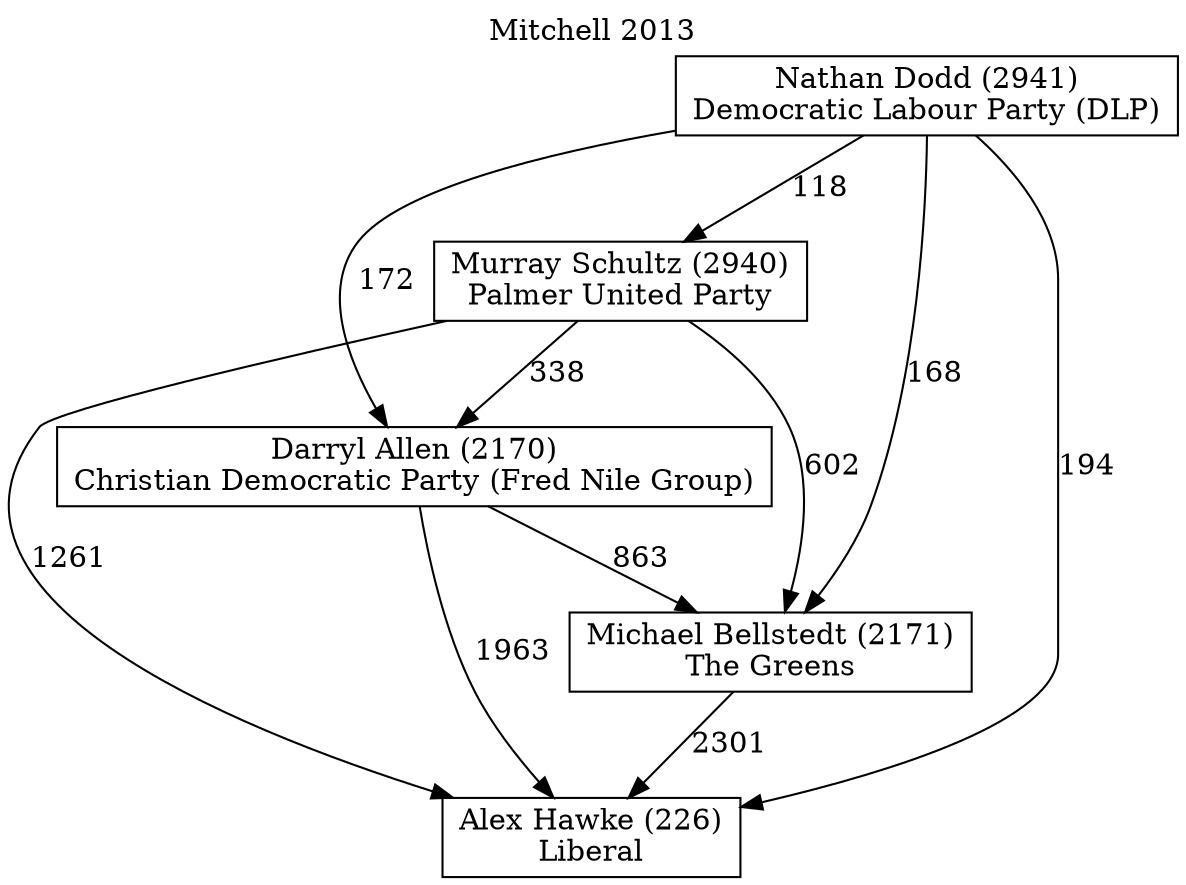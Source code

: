 // House preference flow
digraph "Alex Hawke (226)_Mitchell_2013" {
	graph [label="Mitchell 2013" labelloc=t mclimit=10]
	node [shape=box]
	"Alex Hawke (226)" [label="Alex Hawke (226)
Liberal"]
	"Michael Bellstedt (2171)" [label="Michael Bellstedt (2171)
The Greens"]
	"Darryl Allen (2170)" [label="Darryl Allen (2170)
Christian Democratic Party (Fred Nile Group)"]
	"Murray Schultz (2940)" [label="Murray Schultz (2940)
Palmer United Party"]
	"Nathan Dodd (2941)" [label="Nathan Dodd (2941)
Democratic Labour Party (DLP)"]
	"Michael Bellstedt (2171)" -> "Alex Hawke (226)" [label=2301]
	"Darryl Allen (2170)" -> "Michael Bellstedt (2171)" [label=863]
	"Murray Schultz (2940)" -> "Darryl Allen (2170)" [label=338]
	"Nathan Dodd (2941)" -> "Murray Schultz (2940)" [label=118]
	"Darryl Allen (2170)" -> "Alex Hawke (226)" [label=1963]
	"Murray Schultz (2940)" -> "Alex Hawke (226)" [label=1261]
	"Nathan Dodd (2941)" -> "Alex Hawke (226)" [label=194]
	"Nathan Dodd (2941)" -> "Darryl Allen (2170)" [label=172]
	"Murray Schultz (2940)" -> "Michael Bellstedt (2171)" [label=602]
	"Nathan Dodd (2941)" -> "Michael Bellstedt (2171)" [label=168]
}

